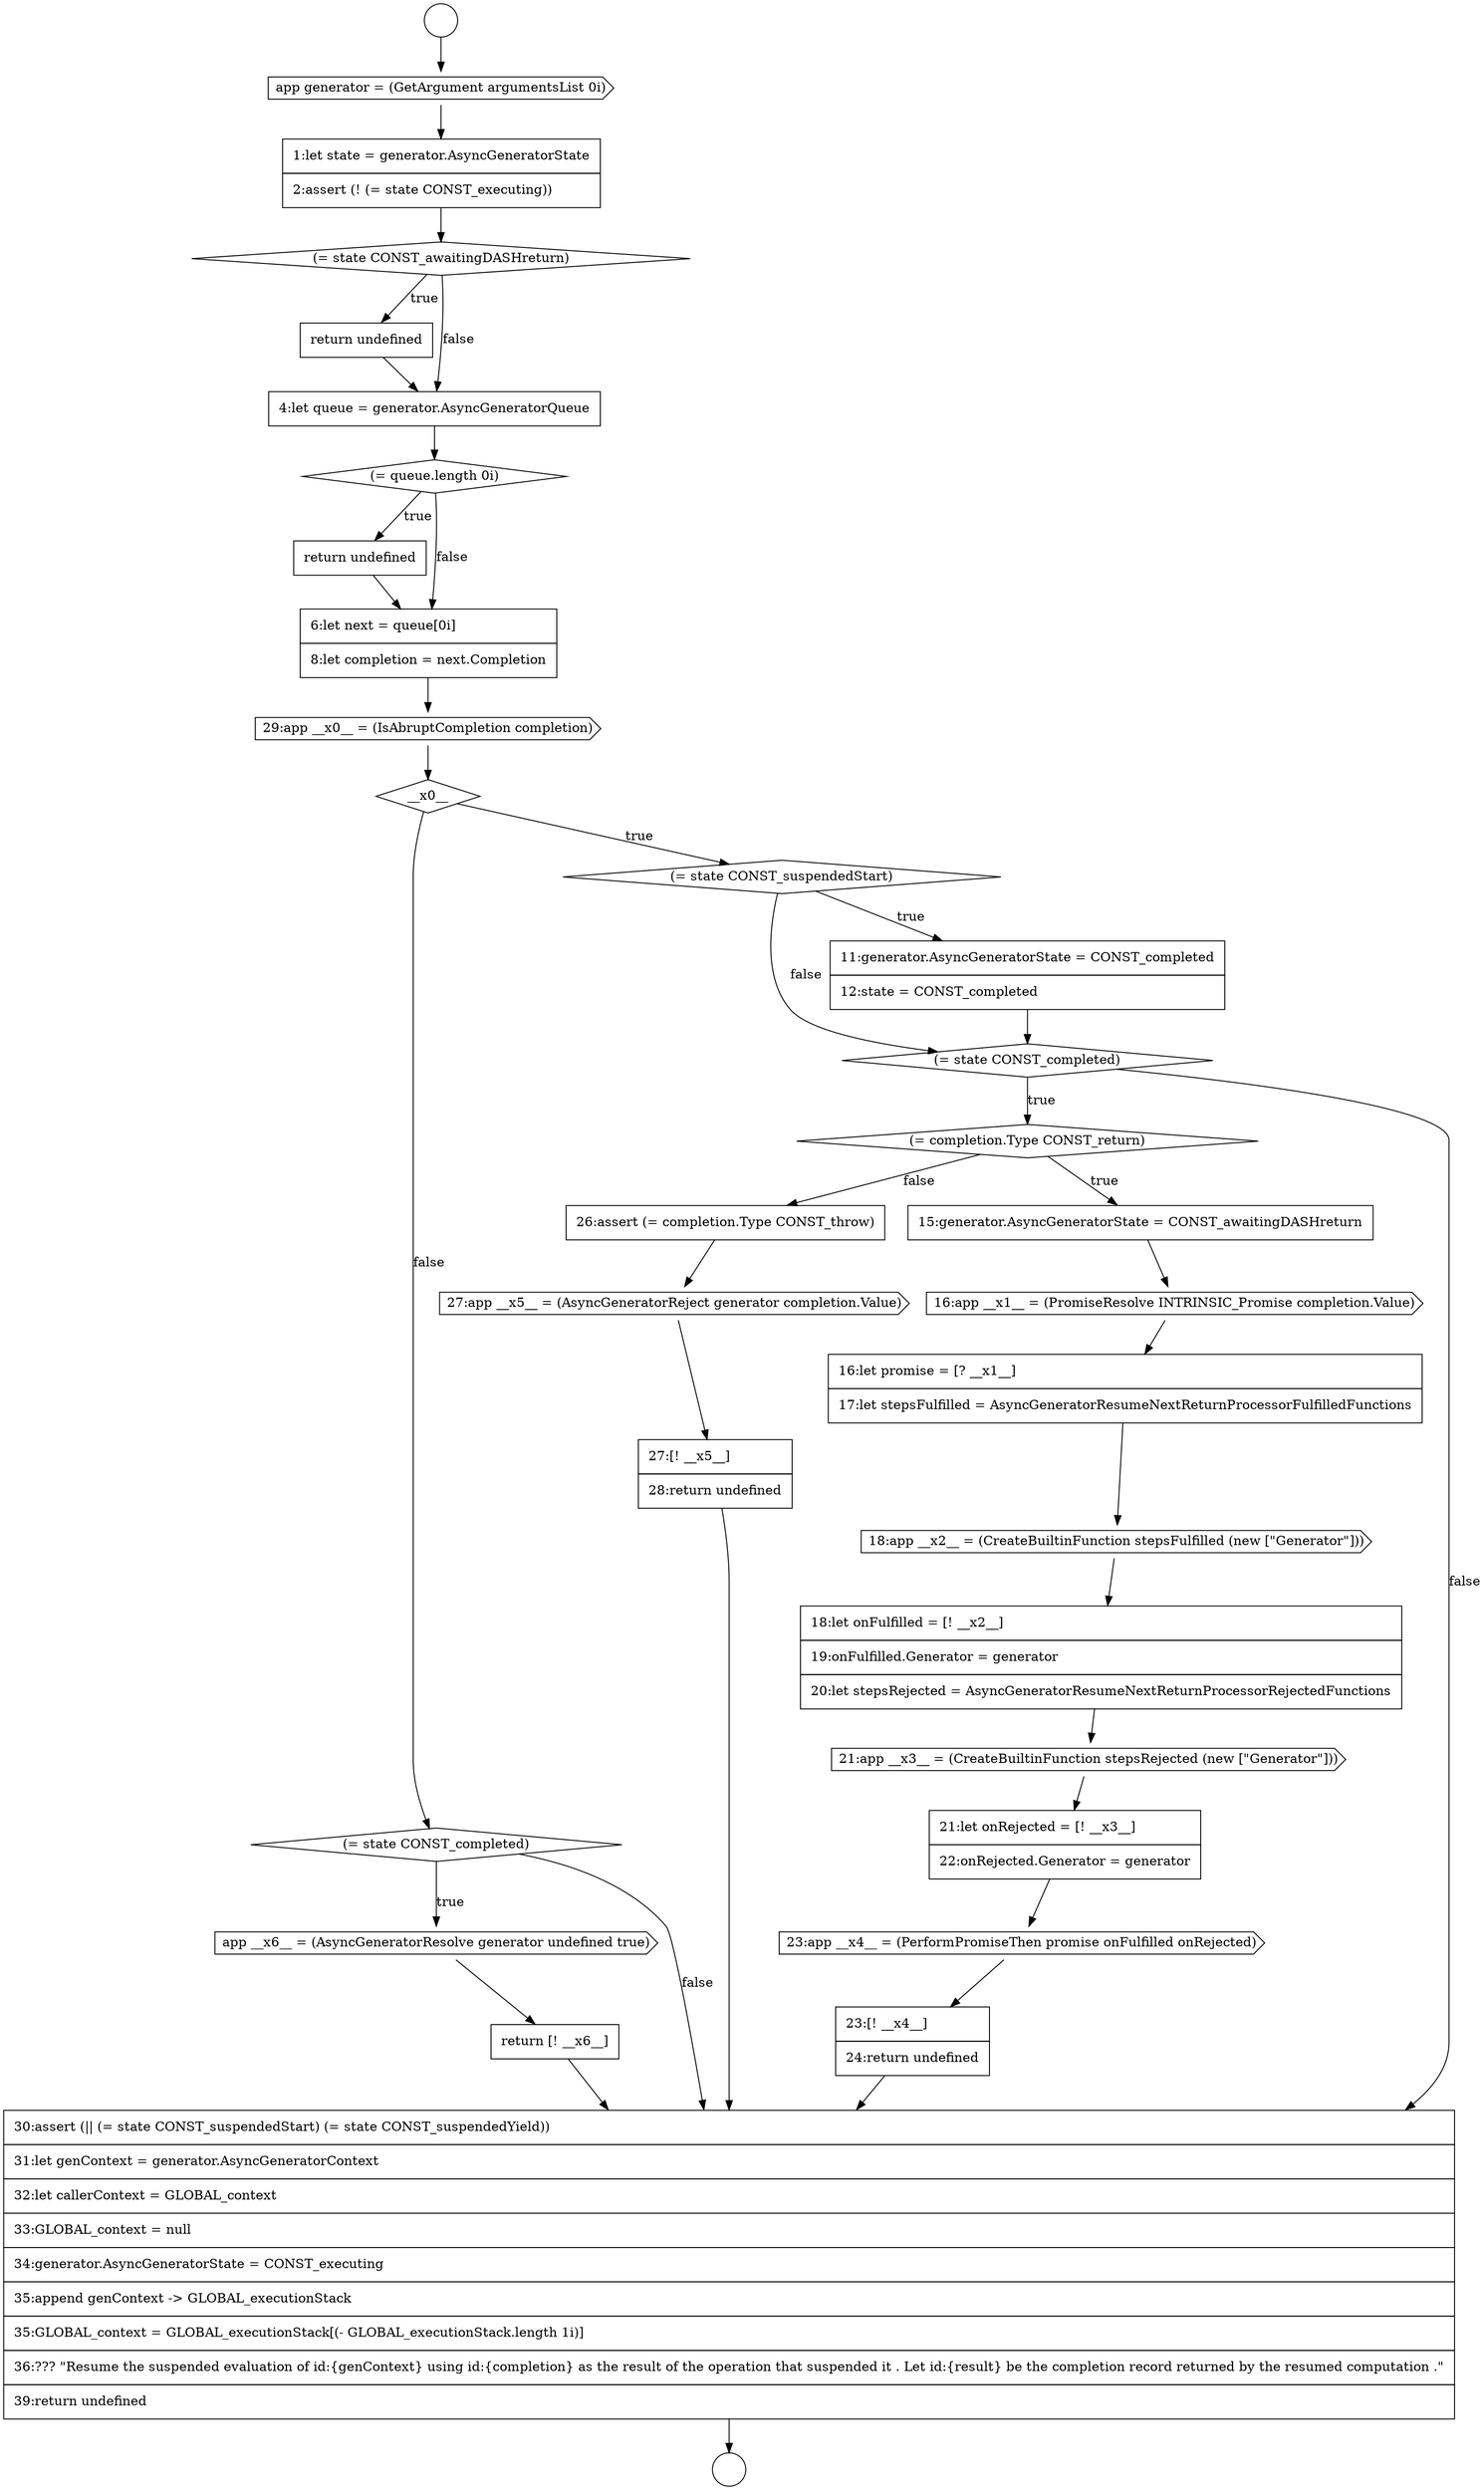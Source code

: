 digraph {
  node18052 [shape=circle label=" " color="black" fillcolor="white" style=filled]
  node18056 [shape=none, margin=0, label=<<font color="black">
    <table border="0" cellborder="1" cellspacing="0" cellpadding="10">
      <tr><td align="left">return undefined</td></tr>
    </table>
  </font>> color="black" fillcolor="white" style=filled]
  node18075 [shape=none, margin=0, label=<<font color="black">
    <table border="0" cellborder="1" cellspacing="0" cellpadding="10">
      <tr><td align="left">23:[! __x4__]</td></tr>
      <tr><td align="left">24:return undefined</td></tr>
    </table>
  </font>> color="black" fillcolor="white" style=filled]
  node18065 [shape=diamond, label=<<font color="black">(= state CONST_completed)</font>> color="black" fillcolor="white" style=filled]
  node18068 [shape=cds, label=<<font color="black">16:app __x1__ = (PromiseResolve INTRINSIC_Promise completion.Value)</font>> color="black" fillcolor="white" style=filled]
  node18073 [shape=none, margin=0, label=<<font color="black">
    <table border="0" cellborder="1" cellspacing="0" cellpadding="10">
      <tr><td align="left">21:let onRejected = [! __x3__]</td></tr>
      <tr><td align="left">22:onRejected.Generator = generator</td></tr>
    </table>
  </font>> color="black" fillcolor="white" style=filled]
  node18055 [shape=diamond, label=<<font color="black">(= state CONST_awaitingDASHreturn)</font>> color="black" fillcolor="white" style=filled]
  node18076 [shape=none, margin=0, label=<<font color="black">
    <table border="0" cellborder="1" cellspacing="0" cellpadding="10">
      <tr><td align="left">26:assert (= completion.Type CONST_throw)</td></tr>
    </table>
  </font>> color="black" fillcolor="white" style=filled]
  node18059 [shape=none, margin=0, label=<<font color="black">
    <table border="0" cellborder="1" cellspacing="0" cellpadding="10">
      <tr><td align="left">return undefined</td></tr>
    </table>
  </font>> color="black" fillcolor="white" style=filled]
  node18080 [shape=cds, label=<<font color="black">app __x6__ = (AsyncGeneratorResolve generator undefined true)</font>> color="black" fillcolor="white" style=filled]
  node18064 [shape=none, margin=0, label=<<font color="black">
    <table border="0" cellborder="1" cellspacing="0" cellpadding="10">
      <tr><td align="left">11:generator.AsyncGeneratorState = CONST_completed</td></tr>
      <tr><td align="left">12:state = CONST_completed</td></tr>
    </table>
  </font>> color="black" fillcolor="white" style=filled]
  node18077 [shape=cds, label=<<font color="black">27:app __x5__ = (AsyncGeneratorReject generator completion.Value)</font>> color="black" fillcolor="white" style=filled]
  node18067 [shape=none, margin=0, label=<<font color="black">
    <table border="0" cellborder="1" cellspacing="0" cellpadding="10">
      <tr><td align="left">15:generator.AsyncGeneratorState = CONST_awaitingDASHreturn</td></tr>
    </table>
  </font>> color="black" fillcolor="white" style=filled]
  node18057 [shape=none, margin=0, label=<<font color="black">
    <table border="0" cellborder="1" cellspacing="0" cellpadding="10">
      <tr><td align="left">4:let queue = generator.AsyncGeneratorQueue</td></tr>
    </table>
  </font>> color="black" fillcolor="white" style=filled]
  node18071 [shape=none, margin=0, label=<<font color="black">
    <table border="0" cellborder="1" cellspacing="0" cellpadding="10">
      <tr><td align="left">18:let onFulfilled = [! __x2__]</td></tr>
      <tr><td align="left">19:onFulfilled.Generator = generator</td></tr>
      <tr><td align="left">20:let stepsRejected = AsyncGeneratorResumeNextReturnProcessorRejectedFunctions</td></tr>
    </table>
  </font>> color="black" fillcolor="white" style=filled]
  node18060 [shape=none, margin=0, label=<<font color="black">
    <table border="0" cellborder="1" cellspacing="0" cellpadding="10">
      <tr><td align="left">6:let next = queue[0i]</td></tr>
      <tr><td align="left">8:let completion = next.Completion</td></tr>
    </table>
  </font>> color="black" fillcolor="white" style=filled]
  node18054 [shape=none, margin=0, label=<<font color="black">
    <table border="0" cellborder="1" cellspacing="0" cellpadding="10">
      <tr><td align="left">1:let state = generator.AsyncGeneratorState</td></tr>
      <tr><td align="left">2:assert (! (= state CONST_executing))</td></tr>
    </table>
  </font>> color="black" fillcolor="white" style=filled]
  node18066 [shape=diamond, label=<<font color="black">(= completion.Type CONST_return)</font>> color="black" fillcolor="white" style=filled]
  node18061 [shape=cds, label=<<font color="black">29:app __x0__ = (IsAbruptCompletion completion)</font>> color="black" fillcolor="white" style=filled]
  node18078 [shape=none, margin=0, label=<<font color="black">
    <table border="0" cellborder="1" cellspacing="0" cellpadding="10">
      <tr><td align="left">27:[! __x5__]</td></tr>
      <tr><td align="left">28:return undefined</td></tr>
    </table>
  </font>> color="black" fillcolor="white" style=filled]
  node18051 [shape=circle label=" " color="black" fillcolor="white" style=filled]
  node18074 [shape=cds, label=<<font color="black">23:app __x4__ = (PerformPromiseThen promise onFulfilled onRejected)</font>> color="black" fillcolor="white" style=filled]
  node18053 [shape=cds, label=<<font color="black">app generator = (GetArgument argumentsList 0i)</font>> color="black" fillcolor="white" style=filled]
  node18070 [shape=cds, label=<<font color="black">18:app __x2__ = (CreateBuiltinFunction stepsFulfilled (new [&quot;Generator&quot;]))</font>> color="black" fillcolor="white" style=filled]
  node18082 [shape=none, margin=0, label=<<font color="black">
    <table border="0" cellborder="1" cellspacing="0" cellpadding="10">
      <tr><td align="left">30:assert (|| (= state CONST_suspendedStart) (= state CONST_suspendedYield))</td></tr>
      <tr><td align="left">31:let genContext = generator.AsyncGeneratorContext</td></tr>
      <tr><td align="left">32:let callerContext = GLOBAL_context</td></tr>
      <tr><td align="left">33:GLOBAL_context = null</td></tr>
      <tr><td align="left">34:generator.AsyncGeneratorState = CONST_executing</td></tr>
      <tr><td align="left">35:append genContext -&gt; GLOBAL_executionStack</td></tr>
      <tr><td align="left">35:GLOBAL_context = GLOBAL_executionStack[(- GLOBAL_executionStack.length 1i)]</td></tr>
      <tr><td align="left">36:??? &quot;Resume the suspended evaluation of id:{genContext} using id:{completion} as the result of the operation that suspended it . Let id:{result} be the completion record returned by the resumed computation .&quot;</td></tr>
      <tr><td align="left">39:return undefined</td></tr>
    </table>
  </font>> color="black" fillcolor="white" style=filled]
  node18079 [shape=diamond, label=<<font color="black">(= state CONST_completed)</font>> color="black" fillcolor="white" style=filled]
  node18062 [shape=diamond, label=<<font color="black">__x0__</font>> color="black" fillcolor="white" style=filled]
  node18072 [shape=cds, label=<<font color="black">21:app __x3__ = (CreateBuiltinFunction stepsRejected (new [&quot;Generator&quot;]))</font>> color="black" fillcolor="white" style=filled]
  node18058 [shape=diamond, label=<<font color="black">(= queue.length 0i)</font>> color="black" fillcolor="white" style=filled]
  node18069 [shape=none, margin=0, label=<<font color="black">
    <table border="0" cellborder="1" cellspacing="0" cellpadding="10">
      <tr><td align="left">16:let promise = [? __x1__]</td></tr>
      <tr><td align="left">17:let stepsFulfilled = AsyncGeneratorResumeNextReturnProcessorFulfilledFunctions</td></tr>
    </table>
  </font>> color="black" fillcolor="white" style=filled]
  node18081 [shape=none, margin=0, label=<<font color="black">
    <table border="0" cellborder="1" cellspacing="0" cellpadding="10">
      <tr><td align="left">return [! __x6__]</td></tr>
    </table>
  </font>> color="black" fillcolor="white" style=filled]
  node18063 [shape=diamond, label=<<font color="black">(= state CONST_suspendedStart)</font>> color="black" fillcolor="white" style=filled]
  node18059 -> node18060 [ color="black"]
  node18063 -> node18064 [label=<<font color="black">true</font>> color="black"]
  node18063 -> node18065 [label=<<font color="black">false</font>> color="black"]
  node18061 -> node18062 [ color="black"]
  node18067 -> node18068 [ color="black"]
  node18058 -> node18059 [label=<<font color="black">true</font>> color="black"]
  node18058 -> node18060 [label=<<font color="black">false</font>> color="black"]
  node18076 -> node18077 [ color="black"]
  node18055 -> node18056 [label=<<font color="black">true</font>> color="black"]
  node18055 -> node18057 [label=<<font color="black">false</font>> color="black"]
  node18068 -> node18069 [ color="black"]
  node18077 -> node18078 [ color="black"]
  node18056 -> node18057 [ color="black"]
  node18072 -> node18073 [ color="black"]
  node18082 -> node18052 [ color="black"]
  node18065 -> node18066 [label=<<font color="black">true</font>> color="black"]
  node18065 -> node18082 [label=<<font color="black">false</font>> color="black"]
  node18069 -> node18070 [ color="black"]
  node18064 -> node18065 [ color="black"]
  node18053 -> node18054 [ color="black"]
  node18070 -> node18071 [ color="black"]
  node18051 -> node18053 [ color="black"]
  node18073 -> node18074 [ color="black"]
  node18060 -> node18061 [ color="black"]
  node18075 -> node18082 [ color="black"]
  node18074 -> node18075 [ color="black"]
  node18079 -> node18080 [label=<<font color="black">true</font>> color="black"]
  node18079 -> node18082 [label=<<font color="black">false</font>> color="black"]
  node18062 -> node18063 [label=<<font color="black">true</font>> color="black"]
  node18062 -> node18079 [label=<<font color="black">false</font>> color="black"]
  node18057 -> node18058 [ color="black"]
  node18081 -> node18082 [ color="black"]
  node18080 -> node18081 [ color="black"]
  node18078 -> node18082 [ color="black"]
  node18054 -> node18055 [ color="black"]
  node18066 -> node18067 [label=<<font color="black">true</font>> color="black"]
  node18066 -> node18076 [label=<<font color="black">false</font>> color="black"]
  node18071 -> node18072 [ color="black"]
}
